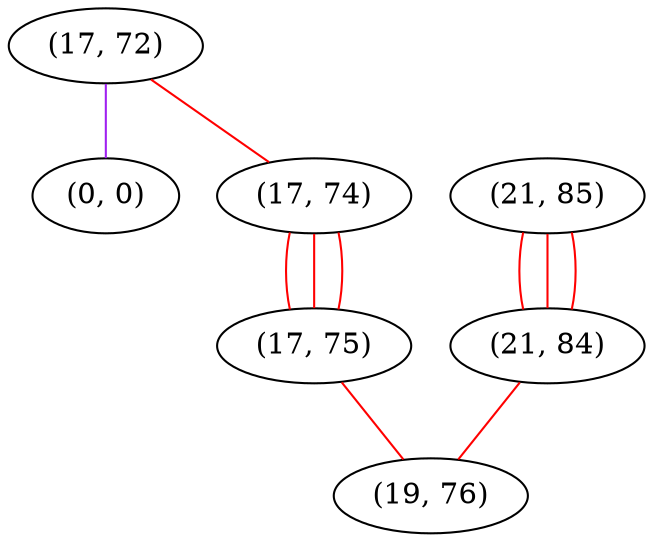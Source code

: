 graph "" {
"(17, 72)";
"(0, 0)";
"(21, 85)";
"(17, 74)";
"(17, 75)";
"(21, 84)";
"(19, 76)";
"(17, 72)" -- "(17, 74)"  [color=red, key=0, weight=1];
"(17, 72)" -- "(0, 0)"  [color=purple, key=0, weight=4];
"(21, 85)" -- "(21, 84)"  [color=red, key=0, weight=1];
"(21, 85)" -- "(21, 84)"  [color=red, key=1, weight=1];
"(21, 85)" -- "(21, 84)"  [color=red, key=2, weight=1];
"(17, 74)" -- "(17, 75)"  [color=red, key=0, weight=1];
"(17, 74)" -- "(17, 75)"  [color=red, key=1, weight=1];
"(17, 74)" -- "(17, 75)"  [color=red, key=2, weight=1];
"(17, 75)" -- "(19, 76)"  [color=red, key=0, weight=1];
"(21, 84)" -- "(19, 76)"  [color=red, key=0, weight=1];
}
